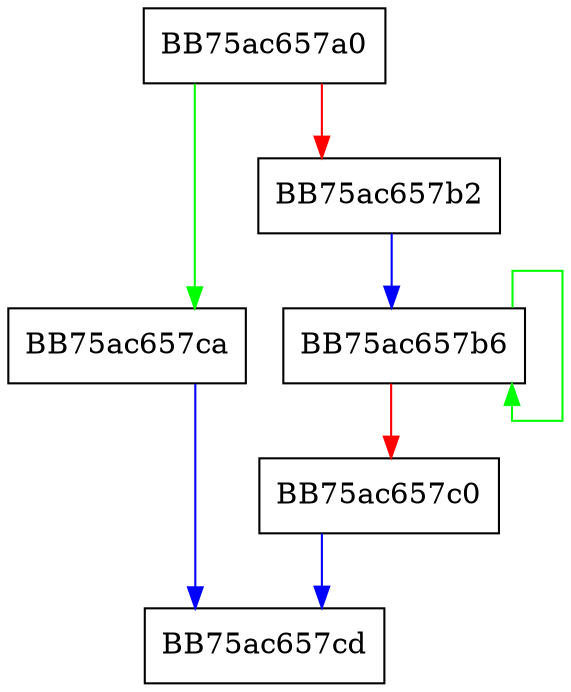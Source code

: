 digraph WPP_SF_Sq {
  node [shape="box"];
  graph [splines=ortho];
  BB75ac657a0 -> BB75ac657ca [color="green"];
  BB75ac657a0 -> BB75ac657b2 [color="red"];
  BB75ac657b2 -> BB75ac657b6 [color="blue"];
  BB75ac657b6 -> BB75ac657b6 [color="green"];
  BB75ac657b6 -> BB75ac657c0 [color="red"];
  BB75ac657c0 -> BB75ac657cd [color="blue"];
  BB75ac657ca -> BB75ac657cd [color="blue"];
}